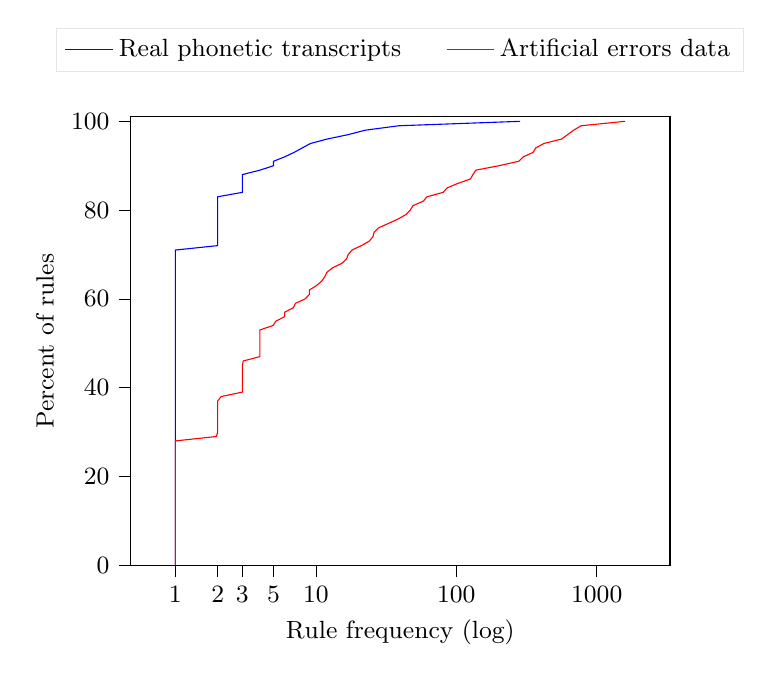 \begin{tikzpicture}
\small
\begin{axis}[
    legend style={
	at={(0.5,1.1)},
	anchor=south,
	legend columns=-1,
	/tikz/every even column/.append style={column sep=0.5cm}
},
legend style={fill opacity=0.9, draw opacity=1, text opacity=1, draw=white!90.0!black},
tick align=outside,
tick pos=left,
x grid style={white!69.02!black},
xlabel={Rule frequency (log)},
ymin=0, ymax=101,
xtick style={color=black},
y grid style={white!69.02!black},
ylabel={Percent of rules},
xmode=log,
xtick={1,2,3,5,10,100,1000},
xticklabels={1,2,3,5,10,100,1000},
ytick style={color=black}
]




\addplot [mark=none, blue]
table {
1.0 0
1.0 1
1.0 2
1.0 3
1.0 4
1.0 5
1.0 6
1.0 7
1.0 8
1.0 9
1.0 10
1.0 11
1.0 12
1.0 13
1.0 14
1.0 15
1.0 16
1.0 17
1.0 18
1.0 19
1.0 20
1.0 21
1.0 22
1.0 23
1.0 24
1.0 25
1.0 26
1.0 27
1.0 28
1.0 29
1.0 30
1.0 31
1.0 32
1.0 33
1.0 34
1.0 35
1.0 36
1.0 37
1.0 38
1.0 39
1.0 40
1.0 41
1.0 42
1.0 43
1.0 44
1.0 45
1.0 46
1.0 47
1.0 48
1.0 49
1.0 50
1.0 51
1.0 52
1.0 53
1.0 54
1.0 55
1.0 56
1.0 57
1.0 58
1.0 59
1.0 60
1.0 61
1.0 62
1.0 63
1.0 64
1.0 65
1.0 66
1.0 67
1.0 68
1.0 69
1.0 70
1.0 71
2.0 72
2.0 73
2.0 74
2.0 75
2.0 76
2.0 77
2.0 78
2.0 79
2.0 80
2.0 81
2.0 82
2.0 83
3.0 84
3.0 85
3.0 86
3.0 87
3.0 88
4.0 89
5.0 90
5.0 91
6.0 92
7.0 93
8.0 94
9.15 95
12.0 96
17.0 97
22.46 98
38.92 99
285.0 100

};
\addlegendentry{Real phonetic transcripts}




\addplot [mark=none, red]
    table {
    
1.0 0
1.0 1
1.0 2
1.0 3
1.0 4
1.0 5
1.0 6
1.0 7
1.0 8
1.0 9
1.0 10
1.0 11
1.0 12
1.0 13
1.0 14
1.0 15
1.0 16
1.0 17
1.0 18
1.0 19
1.0 20
1.0 21
1.0 22
1.0 23
1.0 24
1.0 25
1.0 26
1.0 27
1.0 28
1.96 29
2.0 30
2.0 31
2.0 32
2.0 33
2.0 34
2.0 35
2.0 36
2.0 37
2.12 38
3.0 39
3.0 40
3.0 41
3.0 42
3.0 43
3.0 44
3.0 45
3.04 46
4.0 47
4.0 48
4.0 49
4.0 50
4.0 51
4.0 52
4.0 53
4.96 54
5.2 55
6.0 56
6.0 57
6.92 58
7.16 59
8.4 60
9.0 61
9.0 62
10.12 63
11.0 64
11.6 65
12.0 66
13.16 67
15.32 68
16.56 69
17.0 70
18.08 71
21.12 72
24.0 73
25.52 74
26.0 75
27.96 76
32.92 77
38.6 78
43.84 79
47.0 80
49.2 81
58.12 82
61.92 83
80.64 84
86.0 85
102.44 86
125.84 87
131.48 88
137.88 89
201.2 90
278.64 91
300.08 92
352.44 93
367.92 94
420.6 95
561.44 96
620.56 97
684.4 98
774.68 99
1592.0 100


    };
    \addlegendentry{Artificial errors data}
    


\end{axis}
\end{tikzpicture}
